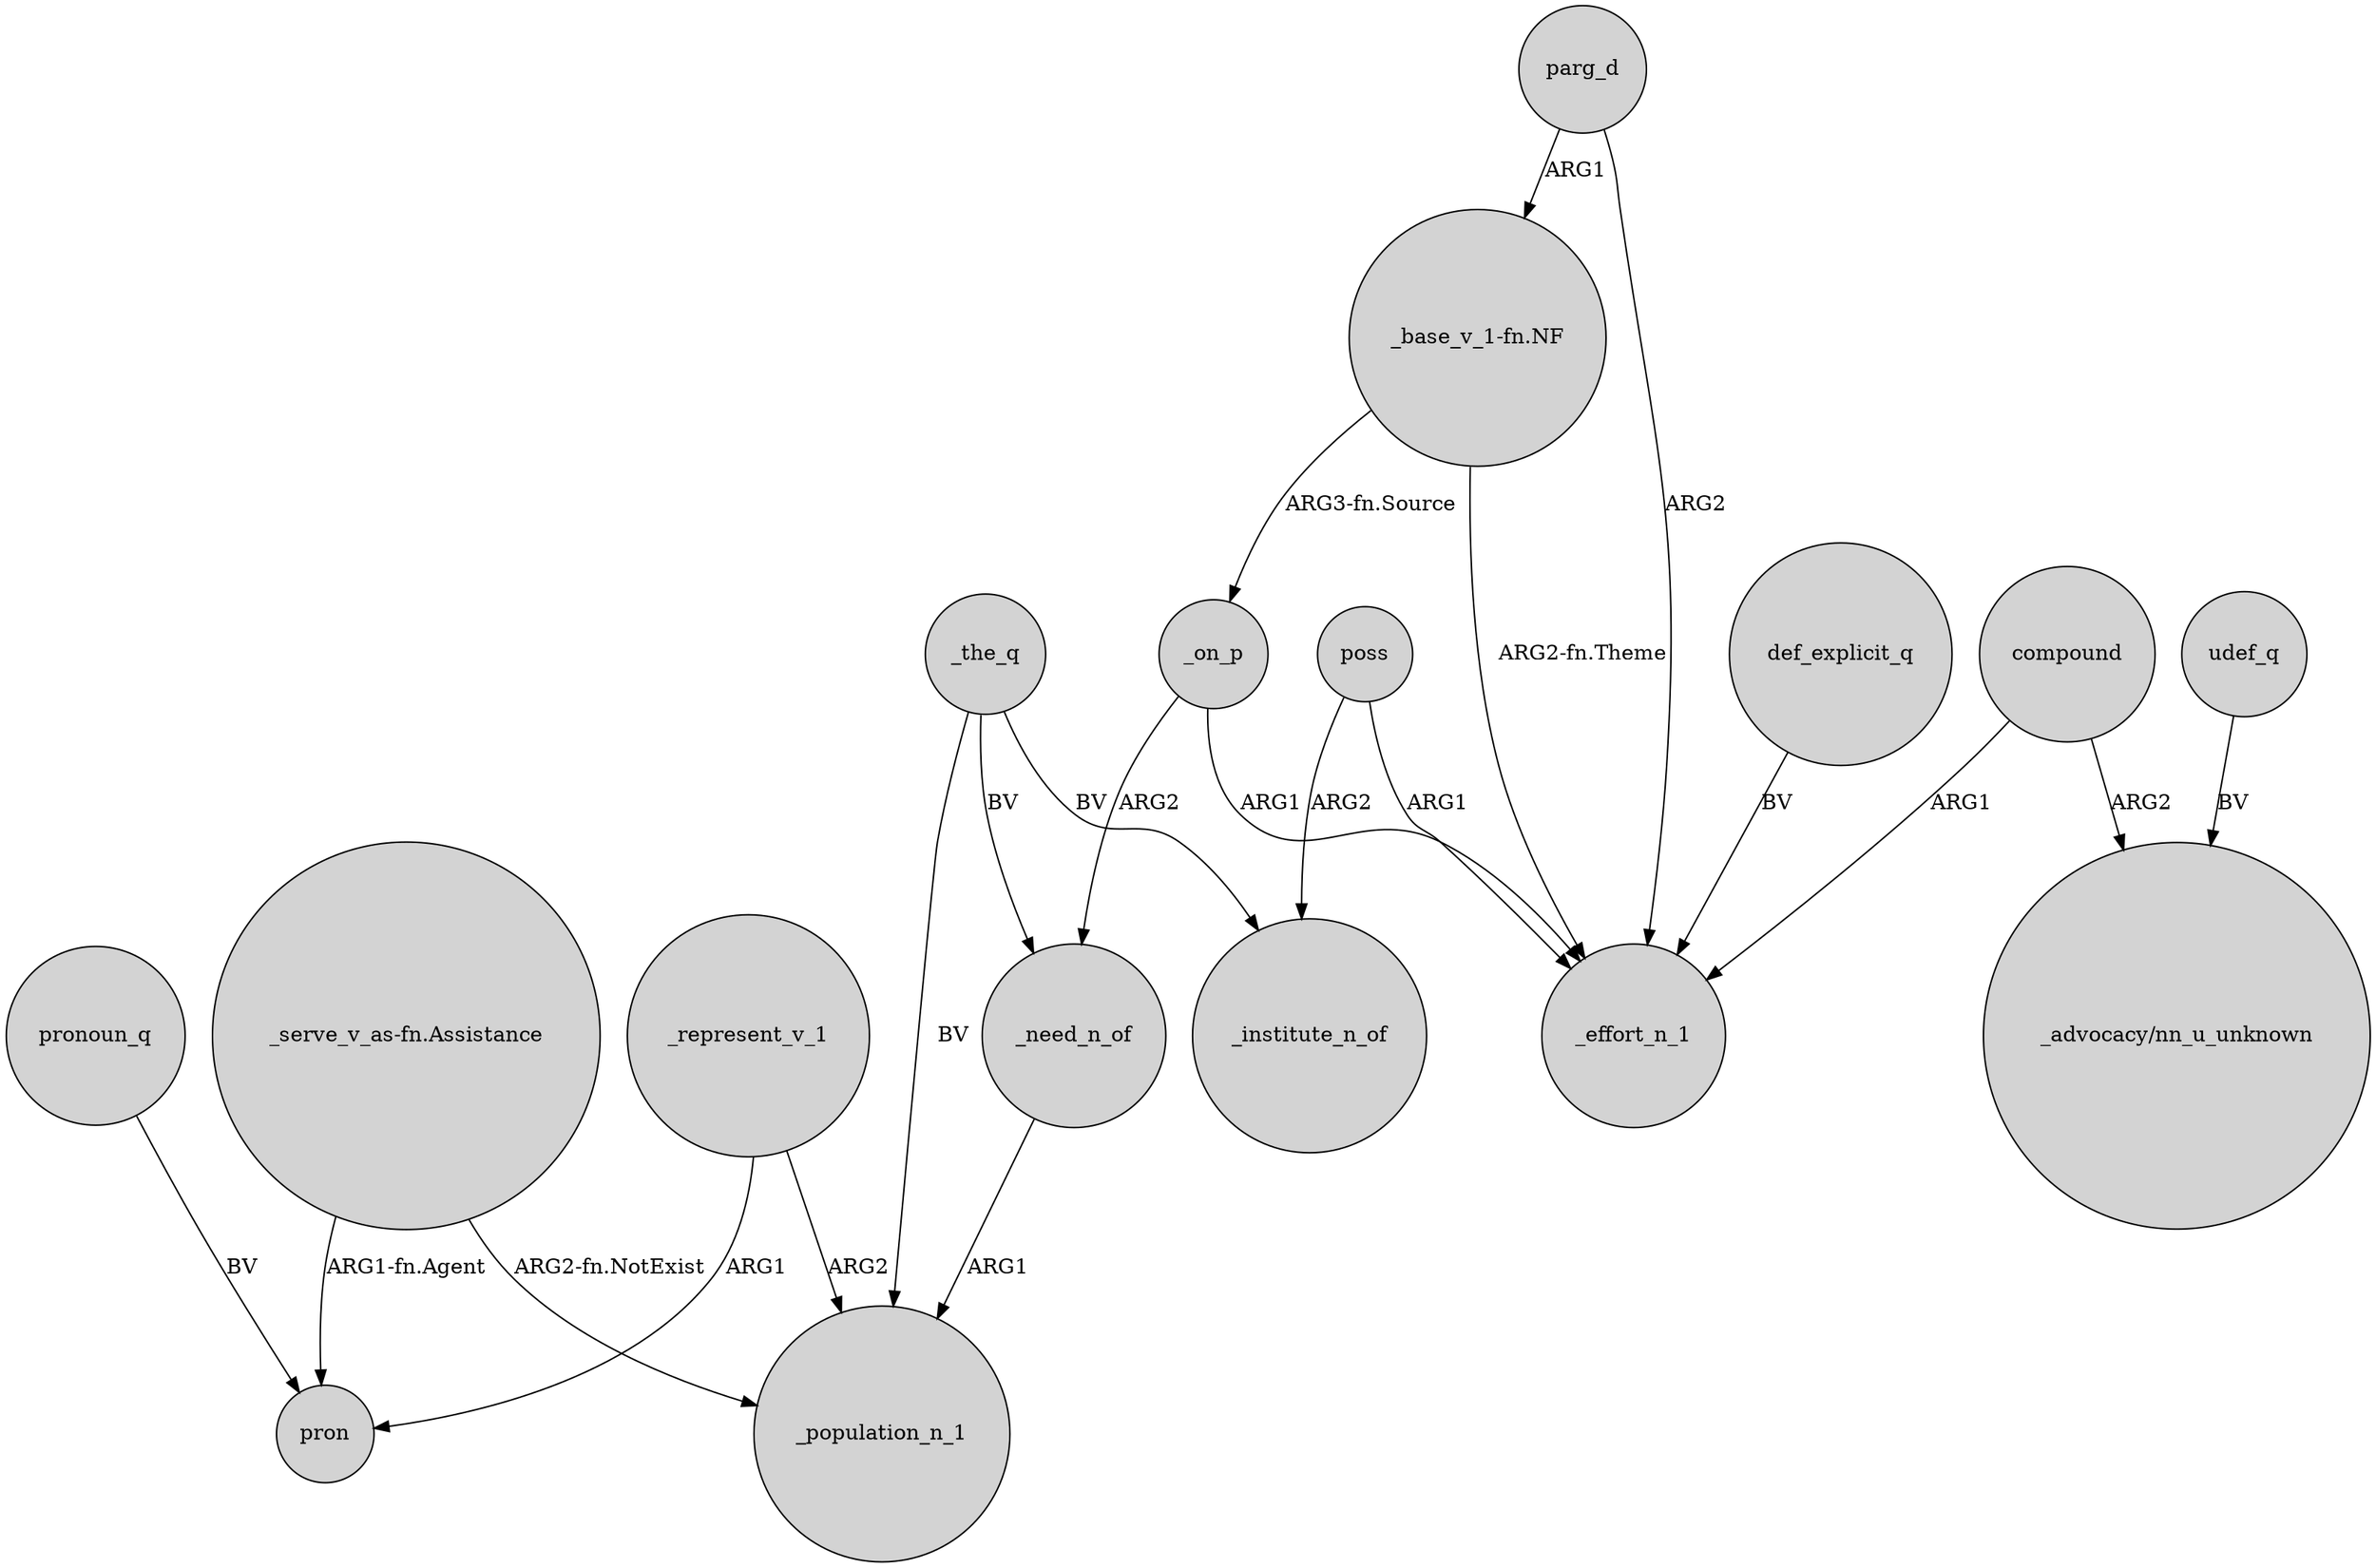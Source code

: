 digraph {
	node [shape=circle style=filled]
	"_serve_v_as-fn.Assistance" -> pron [label="ARG1-fn.Agent"]
	_represent_v_1 -> pron [label=ARG1]
	"_base_v_1-fn.NF" -> _effort_n_1 [label="ARG2-fn.Theme"]
	_the_q -> _institute_n_of [label=BV]
	_on_p -> _effort_n_1 [label=ARG1]
	udef_q -> "_advocacy/nn_u_unknown" [label=BV]
	parg_d -> _effort_n_1 [label=ARG2]
	poss -> _institute_n_of [label=ARG2]
	_the_q -> _population_n_1 [label=BV]
	compound -> "_advocacy/nn_u_unknown" [label=ARG2]
	_on_p -> _need_n_of [label=ARG2]
	"_base_v_1-fn.NF" -> _on_p [label="ARG3-fn.Source"]
	pronoun_q -> pron [label=BV]
	compound -> _effort_n_1 [label=ARG1]
	_represent_v_1 -> _population_n_1 [label=ARG2]
	_the_q -> _need_n_of [label=BV]
	def_explicit_q -> _effort_n_1 [label=BV]
	poss -> _effort_n_1 [label=ARG1]
	"_serve_v_as-fn.Assistance" -> _population_n_1 [label="ARG2-fn.NotExist"]
	parg_d -> "_base_v_1-fn.NF" [label=ARG1]
	_need_n_of -> _population_n_1 [label=ARG1]
}
